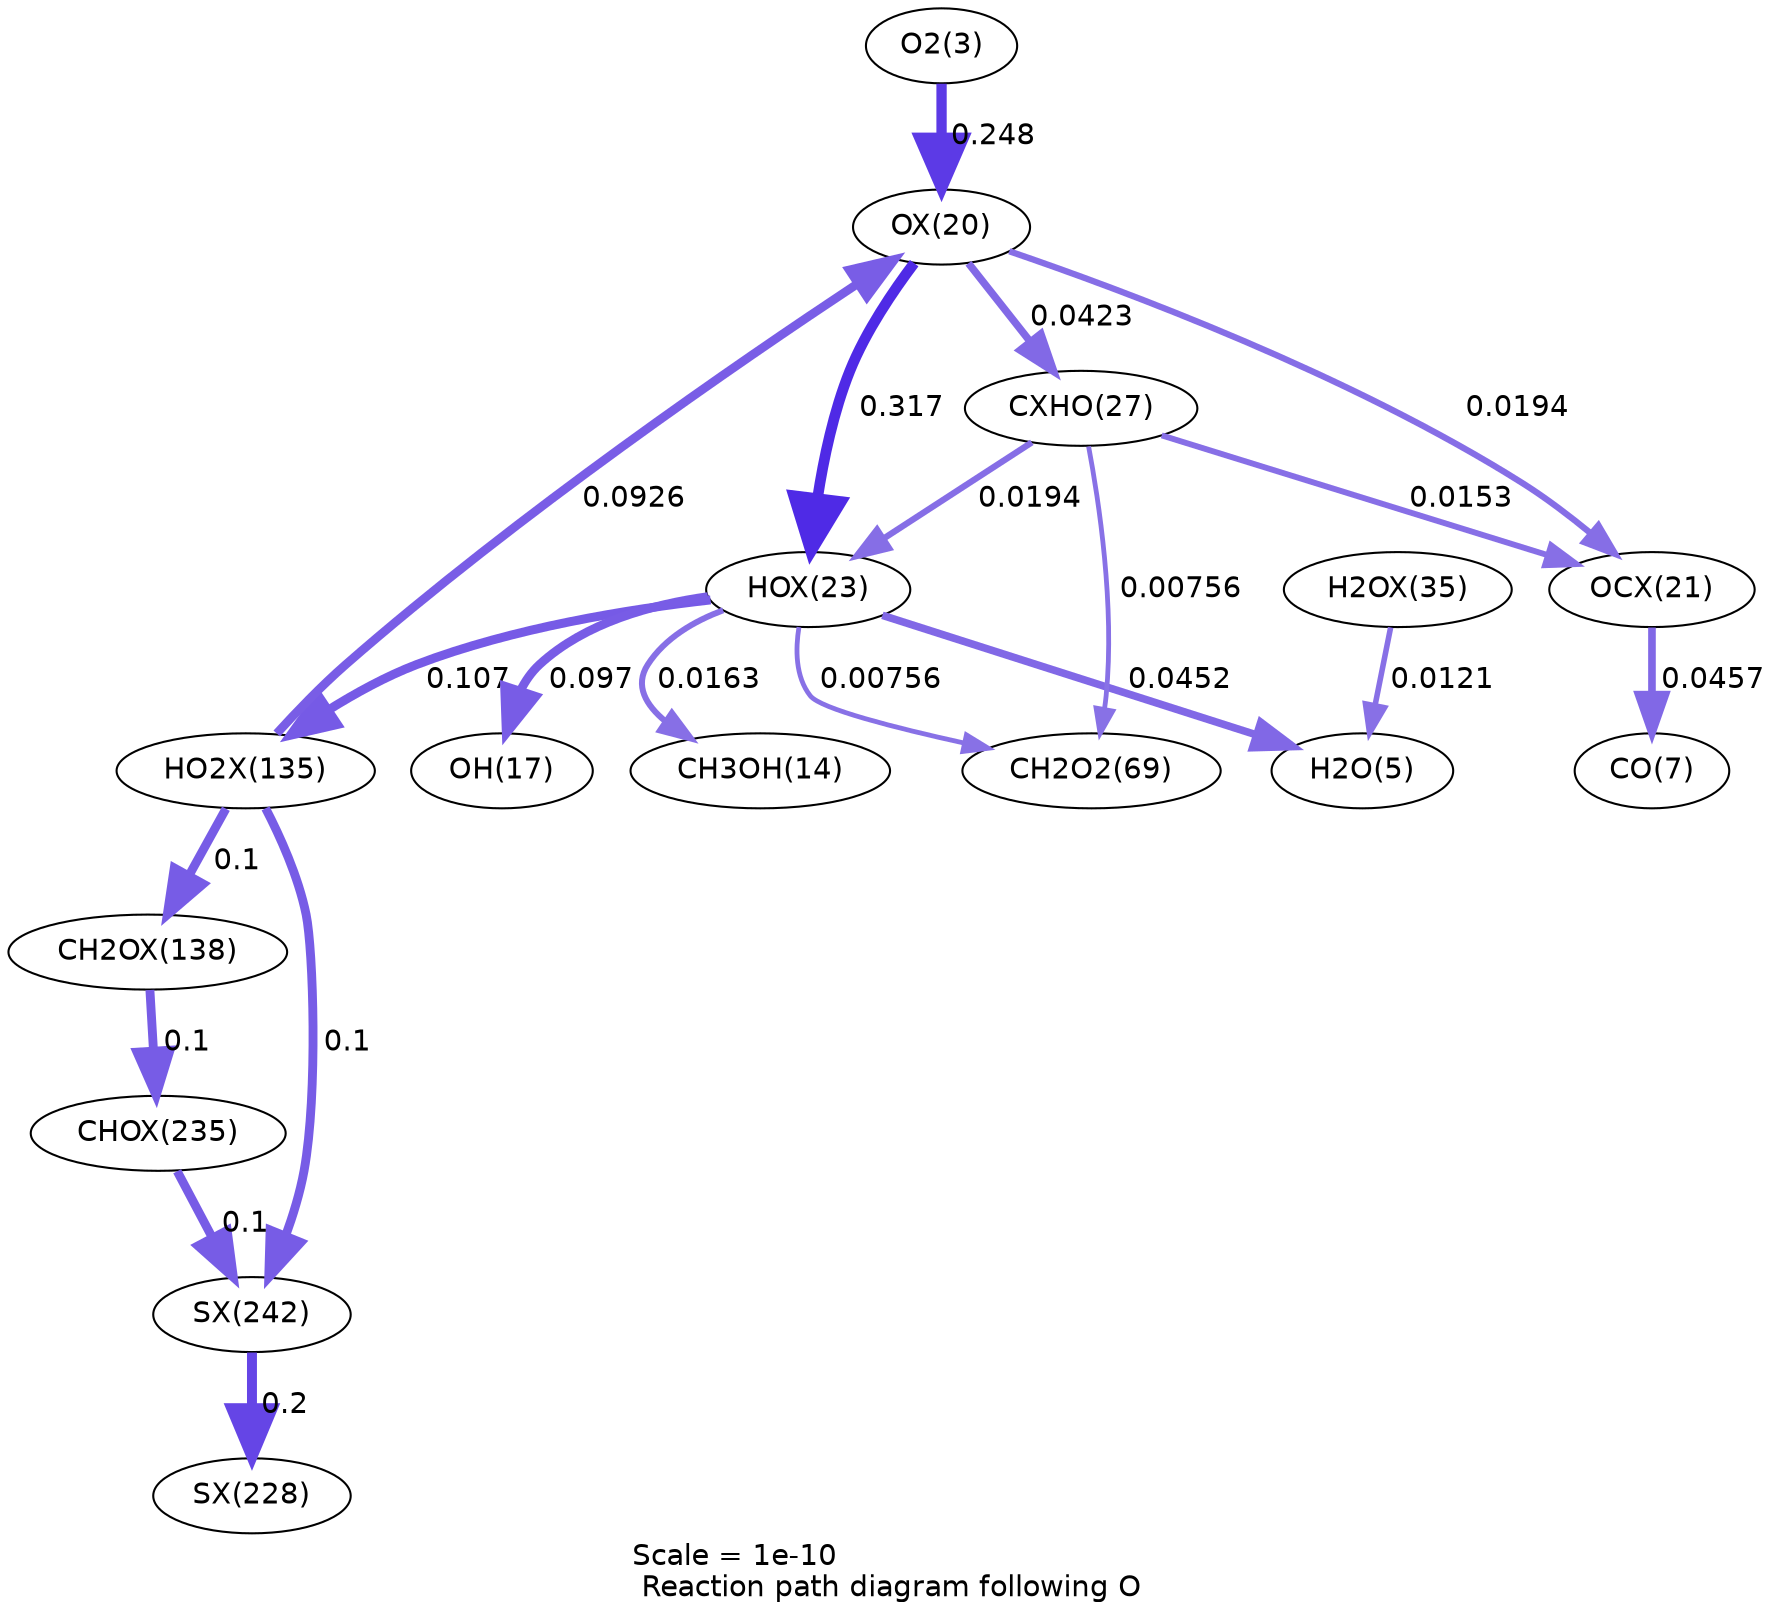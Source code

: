 digraph reaction_paths {
center=1;
s5 -> s26[fontname="Helvetica", penwidth=4.95, arrowsize=2.47, color="0.7, 0.748, 0.9"
, label=" 0.248"];
s26 -> s29[fontname="Helvetica", penwidth=5.13, arrowsize=2.57, color="0.7, 0.817, 0.9"
, label=" 0.317"];
s26 -> s32[fontname="Helvetica", penwidth=3.61, arrowsize=1.81, color="0.7, 0.542, 0.9"
, label=" 0.0423"];
s26 -> s27[fontname="Helvetica", penwidth=3.02, arrowsize=1.51, color="0.7, 0.519, 0.9"
, label=" 0.0194"];
s44 -> s26[fontname="Helvetica", penwidth=4.2, arrowsize=2.1, color="0.7, 0.593, 0.9"
, label=" 0.0926"];
s29 -> s16[fontname="Helvetica", penwidth=2.89, arrowsize=1.45, color="0.7, 0.516, 0.9"
, label=" 0.0163"];
s29 -> s19[fontname="Helvetica", penwidth=4.24, arrowsize=2.12, color="0.7, 0.597, 0.9"
, label=" 0.097"];
s29 -> s7[fontname="Helvetica", penwidth=3.66, arrowsize=1.83, color="0.7, 0.545, 0.9"
, label=" 0.0452"];
s32 -> s29[fontname="Helvetica", penwidth=3.02, arrowsize=1.51, color="0.7, 0.519, 0.9"
, label=" 0.0194"];
s29 -> s44[fontname="Helvetica", penwidth=4.32, arrowsize=2.16, color="0.7, 0.607, 0.9"
, label=" 0.107"];
s29 -> s21[fontname="Helvetica", penwidth=2.31, arrowsize=1.16, color="0.7, 0.508, 0.9"
, label=" 0.00756"];
s35 -> s7[fontname="Helvetica", penwidth=2.67, arrowsize=1.33, color="0.7, 0.512, 0.9"
, label=" 0.0121"];
s32 -> s27[fontname="Helvetica", penwidth=2.84, arrowsize=1.42, color="0.7, 0.515, 0.9"
, label=" 0.0153"];
s32 -> s21[fontname="Helvetica", penwidth=2.31, arrowsize=1.16, color="0.7, 0.508, 0.9"
, label=" 0.00756"];
s27 -> s9[fontname="Helvetica", penwidth=3.67, arrowsize=1.84, color="0.7, 0.546, 0.9"
, label=" 0.0457"];
s44 -> s45[fontname="Helvetica", penwidth=4.26, arrowsize=2.13, color="0.7, 0.6, 0.9"
, label=" 0.1"];
s44 -> s53[fontname="Helvetica", penwidth=4.26, arrowsize=2.13, color="0.7, 0.6, 0.9"
, label=" 0.1"];
s45 -> s52[fontname="Helvetica", penwidth=4.26, arrowsize=2.13, color="0.7, 0.6, 0.9"
, label=" 0.1"];
s52 -> s53[fontname="Helvetica", penwidth=4.26, arrowsize=2.13, color="0.7, 0.6, 0.9"
, label=" 0.1"];
s53 -> s50[fontname="Helvetica", penwidth=4.78, arrowsize=2.39, color="0.7, 0.7, 0.9"
, label=" 0.2"];
s5 [ fontname="Helvetica", label="O2(3)"];
s7 [ fontname="Helvetica", label="H2O(5)"];
s9 [ fontname="Helvetica", label="CO(7)"];
s16 [ fontname="Helvetica", label="CH3OH(14)"];
s19 [ fontname="Helvetica", label="OH(17)"];
s21 [ fontname="Helvetica", label="CH2O2(69)"];
s26 [ fontname="Helvetica", label="OX(20)"];
s27 [ fontname="Helvetica", label="OCX(21)"];
s29 [ fontname="Helvetica", label="HOX(23)"];
s32 [ fontname="Helvetica", label="CXHO(27)"];
s35 [ fontname="Helvetica", label="H2OX(35)"];
s44 [ fontname="Helvetica", label="HO2X(135)"];
s45 [ fontname="Helvetica", label="CH2OX(138)"];
s50 [ fontname="Helvetica", label="SX(228)"];
s52 [ fontname="Helvetica", label="CHOX(235)"];
s53 [ fontname="Helvetica", label="SX(242)"];
 label = "Scale = 1e-10\l Reaction path diagram following O";
 fontname = "Helvetica";
}
